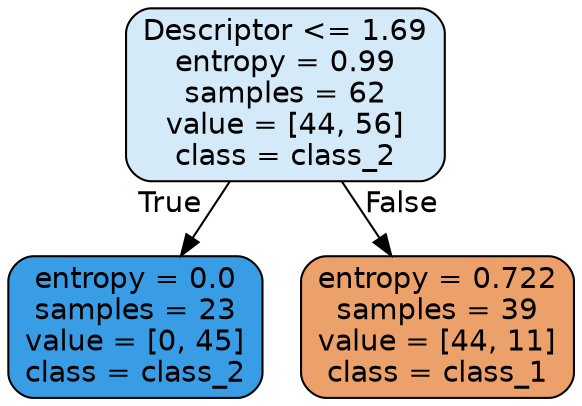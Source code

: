 digraph Tree {
node [shape=box, style="filled, rounded", color="black", fontname="helvetica"] ;
edge [fontname="helvetica"] ;
0 [label="Descriptor <= 1.69\nentropy = 0.99\nsamples = 62\nvalue = [44, 56]\nclass = class_2", fillcolor="#d5eaf9"] ;
1 [label="entropy = 0.0\nsamples = 23\nvalue = [0, 45]\nclass = class_2", fillcolor="#399de5"] ;
0 -> 1 [labeldistance=2.5, labelangle=45, headlabel="True"] ;
2 [label="entropy = 0.722\nsamples = 39\nvalue = [44, 11]\nclass = class_1", fillcolor="#eca06a"] ;
0 -> 2 [labeldistance=2.5, labelangle=-45, headlabel="False"] ;
}